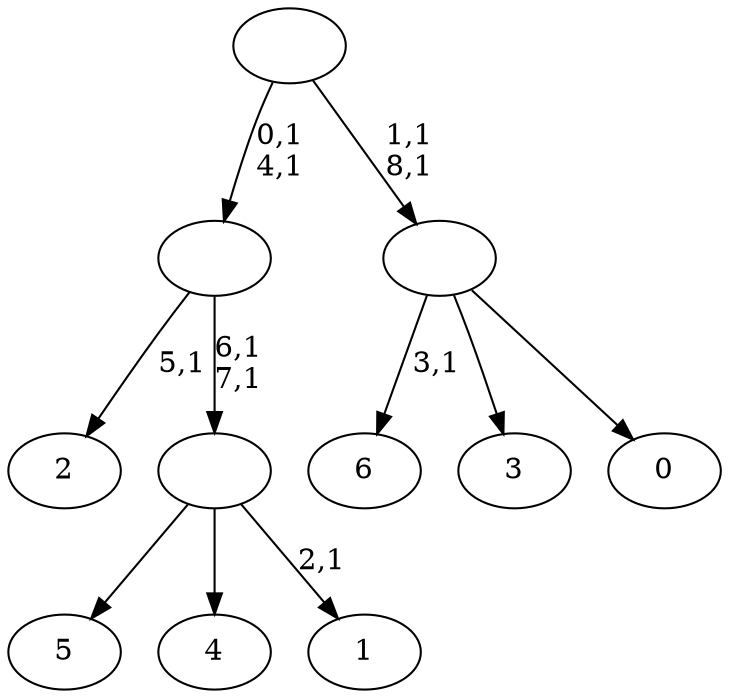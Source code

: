 digraph T {
	16 [label="6"]
	14 [label="5"]
	13 [label="4"]
	12 [label="3"]
	11 [label="2"]
	9 [label="1"]
	7 [label=""]
	5 [label=""]
	3 [label="0"]
	2 [label=""]
	0 [label=""]
	7 -> 9 [label="2,1"]
	7 -> 14 [label=""]
	7 -> 13 [label=""]
	5 -> 7 [label="6,1\n7,1"]
	5 -> 11 [label="5,1"]
	2 -> 16 [label="3,1"]
	2 -> 12 [label=""]
	2 -> 3 [label=""]
	0 -> 2 [label="1,1\n8,1"]
	0 -> 5 [label="0,1\n4,1"]
}
